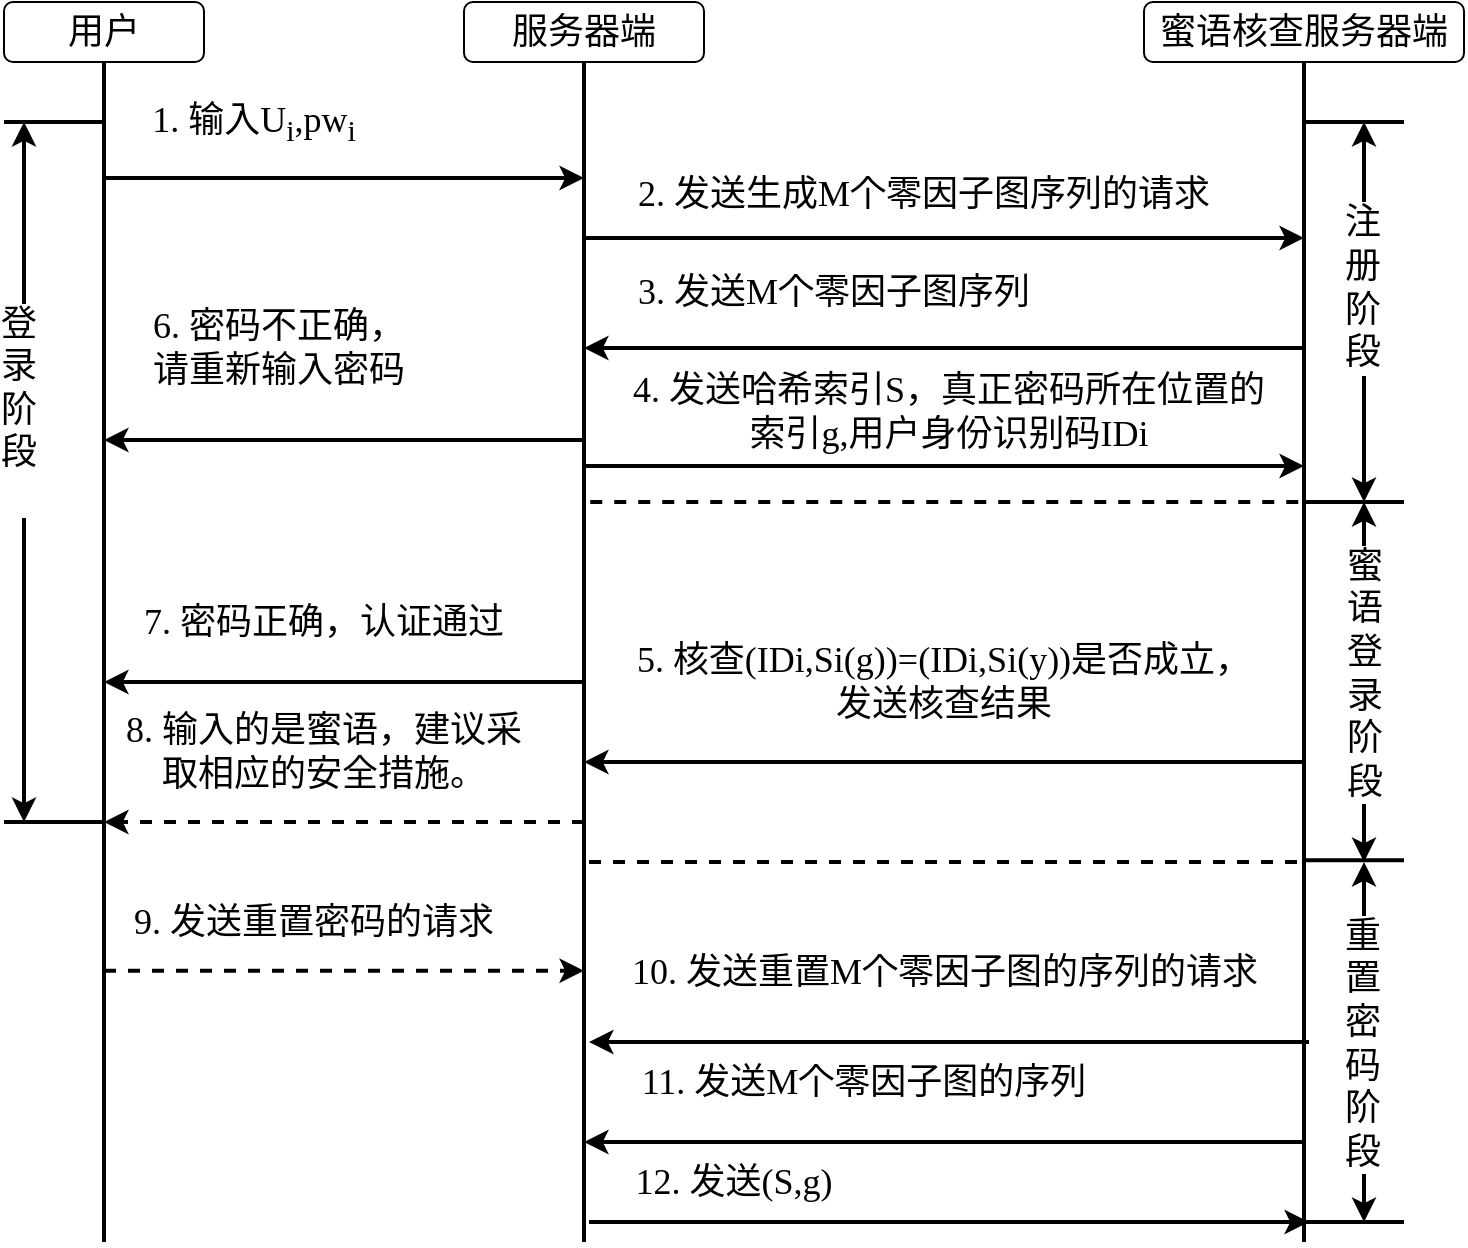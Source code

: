 <mxfile version="16.6.4" type="github">
  <diagram id="a2YSa81hQZyHhqOlbdZl" name="Page-1">
    <mxGraphModel dx="695" dy="448" grid="1" gridSize="10" guides="1" tooltips="1" connect="1" arrows="1" fold="1" page="1" pageScale="1" pageWidth="827" pageHeight="1169" background="#FFFFFF" math="0" shadow="0">
      <root>
        <mxCell id="0" />
        <mxCell id="1" parent="0" />
        <mxCell id="BZAy1Z51T8F9wlz8whab-1" value="&lt;font style=&quot;font-size: 18px&quot;&gt;用户&lt;/font&gt;" style="rounded=1;whiteSpace=wrap;html=1;fillColor=#FFFFFF;" parent="1" vertex="1">
          <mxGeometry x="30" y="60" width="100" height="30" as="geometry" />
        </mxCell>
        <mxCell id="BZAy1Z51T8F9wlz8whab-6" value="服务器端" style="rounded=1;whiteSpace=wrap;html=1;fontSize=18;" parent="1" vertex="1">
          <mxGeometry x="260" y="60" width="120" height="30" as="geometry" />
        </mxCell>
        <mxCell id="BZAy1Z51T8F9wlz8whab-8" value="蜜语核查服务器端" style="rounded=1;whiteSpace=wrap;html=1;fontSize=18;glass=0;" parent="1" vertex="1">
          <mxGeometry x="600" y="60" width="160" height="30" as="geometry" />
        </mxCell>
        <mxCell id="BZAy1Z51T8F9wlz8whab-9" value="" style="endArrow=none;html=1;rounded=0;fontSize=18;strokeWidth=2;entryX=0.5;entryY=1;entryDx=0;entryDy=0;" parent="1" target="BZAy1Z51T8F9wlz8whab-1" edge="1">
          <mxGeometry width="50" height="50" relative="1" as="geometry">
            <mxPoint x="80" y="680" as="sourcePoint" />
            <mxPoint x="80" y="100" as="targetPoint" />
          </mxGeometry>
        </mxCell>
        <mxCell id="BZAy1Z51T8F9wlz8whab-15" value="" style="endArrow=classic;startArrow=classic;html=1;rounded=0;fontSize=18;strokeWidth=2;" parent="1" edge="1">
          <mxGeometry width="50" height="50" relative="1" as="geometry">
            <mxPoint x="40" y="470" as="sourcePoint" />
            <mxPoint x="40" y="120" as="targetPoint" />
          </mxGeometry>
        </mxCell>
        <mxCell id="BZAy1Z51T8F9wlz8whab-16" value="&lt;div&gt;登&lt;/div&gt;&lt;div&gt;录&lt;/div&gt;&lt;div&gt;阶&lt;/div&gt;&lt;div&gt;段&lt;/div&gt;&lt;div&gt;&lt;br&gt;&lt;/div&gt;" style="edgeLabel;html=1;align=center;verticalAlign=middle;resizable=0;points=[];fontSize=18;" parent="BZAy1Z51T8F9wlz8whab-15" vertex="1" connectable="0">
          <mxGeometry x="0.181" y="3" relative="1" as="geometry">
            <mxPoint as="offset" />
          </mxGeometry>
        </mxCell>
        <mxCell id="BZAy1Z51T8F9wlz8whab-17" value="" style="endArrow=none;html=1;rounded=0;fontSize=18;strokeWidth=2;entryX=0.5;entryY=1;entryDx=0;entryDy=0;" parent="1" target="BZAy1Z51T8F9wlz8whab-6" edge="1">
          <mxGeometry width="50" height="50" relative="1" as="geometry">
            <mxPoint x="320" y="680" as="sourcePoint" />
            <mxPoint x="230" y="130" as="targetPoint" />
          </mxGeometry>
        </mxCell>
        <mxCell id="BZAy1Z51T8F9wlz8whab-18" value="" style="endArrow=none;html=1;rounded=0;fontSize=18;strokeWidth=2;entryX=0.5;entryY=1;entryDx=0;entryDy=0;" parent="1" target="BZAy1Z51T8F9wlz8whab-8" edge="1">
          <mxGeometry width="50" height="50" relative="1" as="geometry">
            <mxPoint x="680" y="680" as="sourcePoint" />
            <mxPoint x="450" y="190" as="targetPoint" />
          </mxGeometry>
        </mxCell>
        <mxCell id="BZAy1Z51T8F9wlz8whab-19" value="" style="endArrow=classic;html=1;rounded=0;fontSize=18;strokeWidth=2;" parent="1" edge="1">
          <mxGeometry width="50" height="50" relative="1" as="geometry">
            <mxPoint x="80" y="148" as="sourcePoint" />
            <mxPoint x="320" y="148" as="targetPoint" />
          </mxGeometry>
        </mxCell>
        <mxCell id="BZAy1Z51T8F9wlz8whab-20" value="&lt;font face=&quot;Times New Roman&quot;&gt;1. 输入&lt;font face=&quot;Times New Roman&quot;&gt;U&lt;sub&gt;i&lt;/sub&gt;,pw&lt;sub&gt;i&lt;/sub&gt;&lt;/font&gt;&lt;/font&gt;" style="rounded=1;whiteSpace=wrap;html=1;fontSize=18;strokeColor=#FFFFFF;" parent="1" vertex="1">
          <mxGeometry x="95" y="106" width="120" height="30" as="geometry" />
        </mxCell>
        <mxCell id="BZAy1Z51T8F9wlz8whab-21" value="" style="endArrow=classic;html=1;rounded=0;fontFamily=Times New Roman;fontSize=18;strokeWidth=2;" parent="1" edge="1">
          <mxGeometry width="50" height="50" relative="1" as="geometry">
            <mxPoint x="320" y="178" as="sourcePoint" />
            <mxPoint x="680" y="178" as="targetPoint" />
          </mxGeometry>
        </mxCell>
        <mxCell id="BZAy1Z51T8F9wlz8whab-23" value="2. 发送生成M个零因子图序列的请求" style="rounded=1;whiteSpace=wrap;html=1;fontFamily=Times New Roman;fontSize=18;strokeColor=#FFFFFF;" parent="1" vertex="1">
          <mxGeometry x="330" y="136" width="320" height="40" as="geometry" />
        </mxCell>
        <mxCell id="BZAy1Z51T8F9wlz8whab-24" value="" style="endArrow=classic;html=1;rounded=0;fontFamily=Times New Roman;fontSize=18;strokeWidth=2;" parent="1" edge="1">
          <mxGeometry width="50" height="50" relative="1" as="geometry">
            <mxPoint x="680" y="233" as="sourcePoint" />
            <mxPoint x="320" y="233" as="targetPoint" />
          </mxGeometry>
        </mxCell>
        <mxCell id="BZAy1Z51T8F9wlz8whab-25" value="3. 发送M个零因子图序列" style="rounded=1;whiteSpace=wrap;html=1;fontFamily=Times New Roman;fontSize=18;strokeColor=#FFFFFF;" parent="1" vertex="1">
          <mxGeometry x="330" y="190" width="230" height="30" as="geometry" />
        </mxCell>
        <mxCell id="BZAy1Z51T8F9wlz8whab-26" value="" style="endArrow=classic;html=1;rounded=0;fontFamily=Times New Roman;fontSize=18;strokeWidth=2;" parent="1" edge="1">
          <mxGeometry width="50" height="50" relative="1" as="geometry">
            <mxPoint x="320" y="292" as="sourcePoint" />
            <mxPoint x="680" y="292" as="targetPoint" />
          </mxGeometry>
        </mxCell>
        <mxCell id="BZAy1Z51T8F9wlz8whab-27" value="4. 发送哈希索引S，真正密码所在位置的索引g,用户身份识别码IDi" style="rounded=1;whiteSpace=wrap;html=1;fontFamily=Times New Roman;fontSize=18;strokeColor=#FFFFFF;" parent="1" vertex="1">
          <mxGeometry x="340" y="245" width="325" height="40" as="geometry" />
        </mxCell>
        <mxCell id="BZAy1Z51T8F9wlz8whab-28" value="" style="endArrow=none;dashed=1;html=1;strokeWidth=2;rounded=0;fontFamily=Times New Roman;fontSize=18;" parent="1" edge="1">
          <mxGeometry width="50" height="50" relative="1" as="geometry">
            <mxPoint x="323.13" y="310" as="sourcePoint" />
            <mxPoint x="681.88" y="310" as="targetPoint" />
          </mxGeometry>
        </mxCell>
        <mxCell id="BZAy1Z51T8F9wlz8whab-29" value="5. 核查(IDi,Si(g))=(IDi,Si(y))是否成立，发送核查结果" style="rounded=1;whiteSpace=wrap;html=1;fontFamily=Times New Roman;fontSize=18;strokeColor=#FFFFFF;" parent="1" vertex="1">
          <mxGeometry x="340" y="370" width="320" height="60" as="geometry" />
        </mxCell>
        <mxCell id="BZAy1Z51T8F9wlz8whab-31" value="" style="endArrow=classic;html=1;rounded=0;fontFamily=Times New Roman;fontSize=18;strokeWidth=2;" parent="1" edge="1">
          <mxGeometry width="50" height="50" relative="1" as="geometry">
            <mxPoint x="680" y="440" as="sourcePoint" />
            <mxPoint x="320" y="440" as="targetPoint" />
          </mxGeometry>
        </mxCell>
        <mxCell id="BZAy1Z51T8F9wlz8whab-32" value="" style="endArrow=none;dashed=1;html=1;strokeWidth=2;rounded=0;fontFamily=Times New Roman;fontSize=18;" parent="1" edge="1">
          <mxGeometry width="50" height="50" relative="1" as="geometry">
            <mxPoint x="322.5" y="490" as="sourcePoint" />
            <mxPoint x="682.5" y="490" as="targetPoint" />
          </mxGeometry>
        </mxCell>
        <mxCell id="BZAy1Z51T8F9wlz8whab-33" value="" style="endArrow=classic;html=1;rounded=0;fontFamily=Times New Roman;fontSize=18;strokeWidth=2;" parent="1" edge="1">
          <mxGeometry width="50" height="50" relative="1" as="geometry">
            <mxPoint x="682.5" y="580" as="sourcePoint" />
            <mxPoint x="322.5" y="580" as="targetPoint" />
          </mxGeometry>
        </mxCell>
        <mxCell id="BZAy1Z51T8F9wlz8whab-34" value="10. 发送重置M个零因子图的序列的请求" style="rounded=1;whiteSpace=wrap;html=1;fontFamily=Times New Roman;fontSize=18;strokeColor=#FFFFFF;" parent="1" vertex="1">
          <mxGeometry x="332.5" y="530" width="335" height="30" as="geometry" />
        </mxCell>
        <mxCell id="BZAy1Z51T8F9wlz8whab-35" value="" style="endArrow=classic;html=1;rounded=0;fontFamily=Times New Roman;fontSize=18;strokeWidth=2;" parent="1" edge="1">
          <mxGeometry width="50" height="50" relative="1" as="geometry">
            <mxPoint x="680" y="630" as="sourcePoint" />
            <mxPoint x="320" y="630" as="targetPoint" />
          </mxGeometry>
        </mxCell>
        <mxCell id="BZAy1Z51T8F9wlz8whab-36" value="11. 发送M个零因子图的序列" style="rounded=1;whiteSpace=wrap;html=1;fontFamily=Times New Roman;fontSize=18;strokeColor=#FFFFFF;" parent="1" vertex="1">
          <mxGeometry x="340" y="585" width="240" height="30" as="geometry" />
        </mxCell>
        <mxCell id="BZAy1Z51T8F9wlz8whab-37" value="" style="endArrow=classic;html=1;rounded=0;fontFamily=Times New Roman;fontSize=18;strokeWidth=2;" parent="1" edge="1">
          <mxGeometry width="50" height="50" relative="1" as="geometry">
            <mxPoint x="322.5" y="670" as="sourcePoint" />
            <mxPoint x="682.5" y="670" as="targetPoint" />
          </mxGeometry>
        </mxCell>
        <mxCell id="BZAy1Z51T8F9wlz8whab-38" value="12. 发送(S,g)" style="rounded=1;whiteSpace=wrap;html=1;fontFamily=Times New Roman;fontSize=18;strokeColor=#FFFFFF;" parent="1" vertex="1">
          <mxGeometry x="340" y="640" width="110" height="20" as="geometry" />
        </mxCell>
        <mxCell id="BZAy1Z51T8F9wlz8whab-39" value="" style="endArrow=classic;html=1;rounded=0;fontFamily=Times New Roman;fontSize=18;strokeWidth=2;" parent="1" edge="1">
          <mxGeometry width="50" height="50" relative="1" as="geometry">
            <mxPoint x="320" y="279" as="sourcePoint" />
            <mxPoint x="80" y="279" as="targetPoint" />
          </mxGeometry>
        </mxCell>
        <mxCell id="BZAy1Z51T8F9wlz8whab-43" value="&lt;div&gt;6. 密码不正确，&lt;/div&gt;&lt;div&gt;请重新输入密码&lt;/div&gt;" style="rounded=1;whiteSpace=wrap;html=1;fontFamily=Times New Roman;fontSize=18;strokeColor=#FFFFFF;" parent="1" vertex="1">
          <mxGeometry x="95" y="220" width="145" height="25" as="geometry" />
        </mxCell>
        <mxCell id="BZAy1Z51T8F9wlz8whab-44" value="" style="endArrow=classic;html=1;rounded=0;fontFamily=Times New Roman;fontSize=18;strokeWidth=2;" parent="1" edge="1">
          <mxGeometry width="50" height="50" relative="1" as="geometry">
            <mxPoint x="320" y="400" as="sourcePoint" />
            <mxPoint x="80" y="400" as="targetPoint" />
          </mxGeometry>
        </mxCell>
        <mxCell id="BZAy1Z51T8F9wlz8whab-45" value="7. 密码正确，认证通过" style="rounded=1;whiteSpace=wrap;html=1;fontFamily=Times New Roman;fontSize=18;strokeColor=#FFFFFF;" parent="1" vertex="1">
          <mxGeometry x="95" y="350" width="190" height="40" as="geometry" />
        </mxCell>
        <mxCell id="BZAy1Z51T8F9wlz8whab-46" value="" style="endArrow=classic;html=1;rounded=0;fontFamily=Times New Roman;fontSize=18;strokeWidth=2;dashed=1;" parent="1" edge="1">
          <mxGeometry width="50" height="50" relative="1" as="geometry">
            <mxPoint x="320" y="470" as="sourcePoint" />
            <mxPoint x="80" y="470" as="targetPoint" />
          </mxGeometry>
        </mxCell>
        <mxCell id="BZAy1Z51T8F9wlz8whab-47" value="8. 输入的是蜜语，建议采取相应的安全措施。" style="rounded=1;whiteSpace=wrap;html=1;fontFamily=Times New Roman;fontSize=18;strokeColor=#FFFFFF;" parent="1" vertex="1">
          <mxGeometry x="90" y="410" width="200" height="50" as="geometry" />
        </mxCell>
        <mxCell id="BZAy1Z51T8F9wlz8whab-48" value="" style="endArrow=classic;html=1;rounded=0;dashed=1;fontFamily=Times New Roman;fontSize=18;strokeWidth=2;" parent="1" edge="1">
          <mxGeometry width="50" height="50" relative="1" as="geometry">
            <mxPoint x="80" y="544.38" as="sourcePoint" />
            <mxPoint x="320" y="544.38" as="targetPoint" />
          </mxGeometry>
        </mxCell>
        <mxCell id="BZAy1Z51T8F9wlz8whab-49" value="9. 发送重置密码的请求" style="rounded=1;whiteSpace=wrap;html=1;fontFamily=Times New Roman;fontSize=18;strokeColor=#FFFFFF;" parent="1" vertex="1">
          <mxGeometry x="90" y="510" width="190" height="20" as="geometry" />
        </mxCell>
        <mxCell id="BZAy1Z51T8F9wlz8whab-50" value="" style="endArrow=none;html=1;rounded=0;fontFamily=Times New Roman;fontSize=18;strokeWidth=2;" parent="1" edge="1">
          <mxGeometry width="50" height="50" relative="1" as="geometry">
            <mxPoint x="30" y="120" as="sourcePoint" />
            <mxPoint x="80" y="120" as="targetPoint" />
          </mxGeometry>
        </mxCell>
        <mxCell id="BZAy1Z51T8F9wlz8whab-51" value="" style="endArrow=none;html=1;rounded=0;fontFamily=Times New Roman;fontSize=18;strokeWidth=2;" parent="1" edge="1">
          <mxGeometry width="50" height="50" relative="1" as="geometry">
            <mxPoint x="30" y="470" as="sourcePoint" />
            <mxPoint x="80" y="470" as="targetPoint" />
          </mxGeometry>
        </mxCell>
        <mxCell id="BZAy1Z51T8F9wlz8whab-52" value="" style="endArrow=none;html=1;rounded=0;fontFamily=Times New Roman;fontSize=18;strokeWidth=2;" parent="1" edge="1">
          <mxGeometry width="50" height="50" relative="1" as="geometry">
            <mxPoint x="680" y="120" as="sourcePoint" />
            <mxPoint x="730" y="120" as="targetPoint" />
          </mxGeometry>
        </mxCell>
        <mxCell id="BZAy1Z51T8F9wlz8whab-54" value="" style="endArrow=classic;startArrow=classic;html=1;rounded=0;fontFamily=Times New Roman;fontSize=18;strokeWidth=2;" parent="1" edge="1">
          <mxGeometry width="50" height="50" relative="1" as="geometry">
            <mxPoint x="710" y="310" as="sourcePoint" />
            <mxPoint x="710" y="120" as="targetPoint" />
          </mxGeometry>
        </mxCell>
        <mxCell id="BZAy1Z51T8F9wlz8whab-56" value="&lt;div&gt;注&lt;/div&gt;&lt;div&gt;册&lt;/div&gt;&lt;div&gt;阶&lt;/div&gt;&lt;div&gt;段&lt;/div&gt;" style="edgeLabel;html=1;align=center;verticalAlign=middle;resizable=0;points=[];fontSize=18;fontFamily=Times New Roman;" parent="BZAy1Z51T8F9wlz8whab-54" vertex="1" connectable="0">
          <mxGeometry x="0.129" y="1" relative="1" as="geometry">
            <mxPoint as="offset" />
          </mxGeometry>
        </mxCell>
        <mxCell id="BZAy1Z51T8F9wlz8whab-55" value="" style="endArrow=none;html=1;rounded=0;fontFamily=Times New Roman;fontSize=18;strokeWidth=2;" parent="1" edge="1">
          <mxGeometry width="50" height="50" relative="1" as="geometry">
            <mxPoint x="680" y="310" as="sourcePoint" />
            <mxPoint x="730" y="310" as="targetPoint" />
          </mxGeometry>
        </mxCell>
        <mxCell id="BZAy1Z51T8F9wlz8whab-57" value="" style="endArrow=classic;startArrow=classic;html=1;rounded=0;fontFamily=Times New Roman;fontSize=18;strokeWidth=2;" parent="1" edge="1">
          <mxGeometry width="50" height="50" relative="1" as="geometry">
            <mxPoint x="710" y="490" as="sourcePoint" />
            <mxPoint x="710" y="310" as="targetPoint" />
          </mxGeometry>
        </mxCell>
        <mxCell id="BZAy1Z51T8F9wlz8whab-59" value="&lt;div&gt;蜜&lt;/div&gt;&lt;div&gt;语&lt;/div&gt;&lt;div&gt;登&lt;/div&gt;&lt;div&gt;录&lt;/div&gt;&lt;div&gt;阶&lt;/div&gt;&lt;div&gt;段&lt;/div&gt;" style="edgeLabel;html=1;align=center;verticalAlign=middle;resizable=0;points=[];fontSize=18;fontFamily=Times New Roman;" parent="BZAy1Z51T8F9wlz8whab-57" vertex="1" connectable="0">
          <mxGeometry x="0.411" y="-1" relative="1" as="geometry">
            <mxPoint x="-1" y="33" as="offset" />
          </mxGeometry>
        </mxCell>
        <mxCell id="BZAy1Z51T8F9wlz8whab-58" value="" style="endArrow=none;html=1;rounded=0;fontFamily=Times New Roman;fontSize=18;strokeWidth=2;" parent="1" edge="1">
          <mxGeometry width="50" height="50" relative="1" as="geometry">
            <mxPoint x="680" y="489.17" as="sourcePoint" />
            <mxPoint x="730" y="489.17" as="targetPoint" />
          </mxGeometry>
        </mxCell>
        <mxCell id="BZAy1Z51T8F9wlz8whab-61" value="" style="endArrow=classic;startArrow=classic;html=1;rounded=0;fontFamily=Times New Roman;fontSize=18;strokeWidth=2;" parent="1" edge="1">
          <mxGeometry width="50" height="50" relative="1" as="geometry">
            <mxPoint x="710" y="670" as="sourcePoint" />
            <mxPoint x="710" y="490" as="targetPoint" />
          </mxGeometry>
        </mxCell>
        <mxCell id="BZAy1Z51T8F9wlz8whab-63" value="&lt;div&gt;重&lt;/div&gt;&lt;div&gt;置&lt;/div&gt;&lt;div&gt;密&lt;/div&gt;&lt;div&gt;码&lt;/div&gt;&lt;div&gt;阶&lt;/div&gt;&lt;div&gt;段&lt;/div&gt;" style="edgeLabel;html=1;align=center;verticalAlign=middle;resizable=0;points=[];fontSize=18;fontFamily=Times New Roman;" parent="BZAy1Z51T8F9wlz8whab-61" vertex="1" connectable="0">
          <mxGeometry x="0.174" y="1" relative="1" as="geometry">
            <mxPoint y="16" as="offset" />
          </mxGeometry>
        </mxCell>
        <mxCell id="BZAy1Z51T8F9wlz8whab-62" value="" style="endArrow=none;html=1;rounded=0;fontFamily=Times New Roman;fontSize=18;strokeWidth=2;" parent="1" edge="1">
          <mxGeometry width="50" height="50" relative="1" as="geometry">
            <mxPoint x="680" y="670" as="sourcePoint" />
            <mxPoint x="730" y="670" as="targetPoint" />
          </mxGeometry>
        </mxCell>
      </root>
    </mxGraphModel>
  </diagram>
</mxfile>
